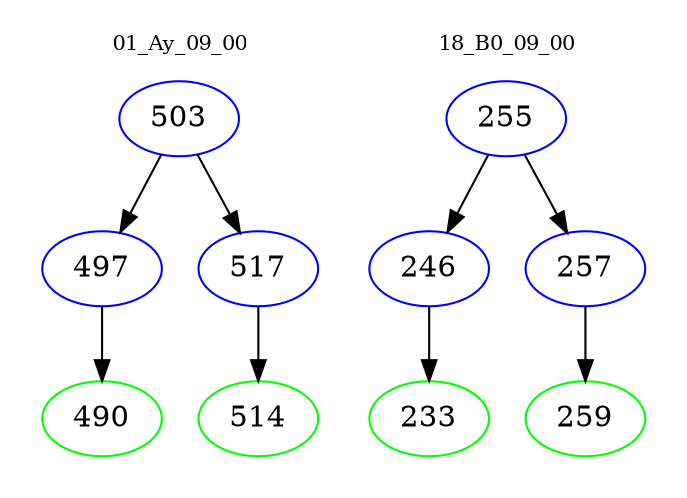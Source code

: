 digraph{
subgraph cluster_0 {
color = white
label = "01_Ay_09_00";
fontsize=10;
T0_503 [label="503", color="blue"]
T0_503 -> T0_497 [color="black"]
T0_497 [label="497", color="blue"]
T0_497 -> T0_490 [color="black"]
T0_490 [label="490", color="green"]
T0_503 -> T0_517 [color="black"]
T0_517 [label="517", color="blue"]
T0_517 -> T0_514 [color="black"]
T0_514 [label="514", color="green"]
}
subgraph cluster_1 {
color = white
label = "18_B0_09_00";
fontsize=10;
T1_255 [label="255", color="blue"]
T1_255 -> T1_246 [color="black"]
T1_246 [label="246", color="blue"]
T1_246 -> T1_233 [color="black"]
T1_233 [label="233", color="green"]
T1_255 -> T1_257 [color="black"]
T1_257 [label="257", color="blue"]
T1_257 -> T1_259 [color="black"]
T1_259 [label="259", color="green"]
}
}
